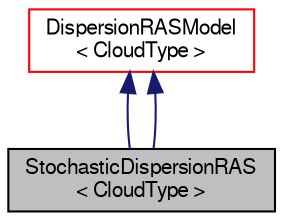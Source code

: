 digraph "StochasticDispersionRAS&lt; CloudType &gt;"
{
  bgcolor="transparent";
  edge [fontname="FreeSans",fontsize="10",labelfontname="FreeSans",labelfontsize="10"];
  node [fontname="FreeSans",fontsize="10",shape=record];
  Node5 [label="StochasticDispersionRAS\l\< CloudType \>",height=0.2,width=0.4,color="black", fillcolor="grey75", style="filled", fontcolor="black"];
  Node6 -> Node5 [dir="back",color="midnightblue",fontsize="10",style="solid",fontname="FreeSans"];
  Node6 [label="DispersionRASModel\l\< CloudType \>",height=0.2,width=0.4,color="red",URL="$a24594.html",tooltip="Base class for particle dispersion models based on RAS turbulence. "];
  Node6 -> Node5 [dir="back",color="midnightblue",fontsize="10",style="solid",fontname="FreeSans"];
}
